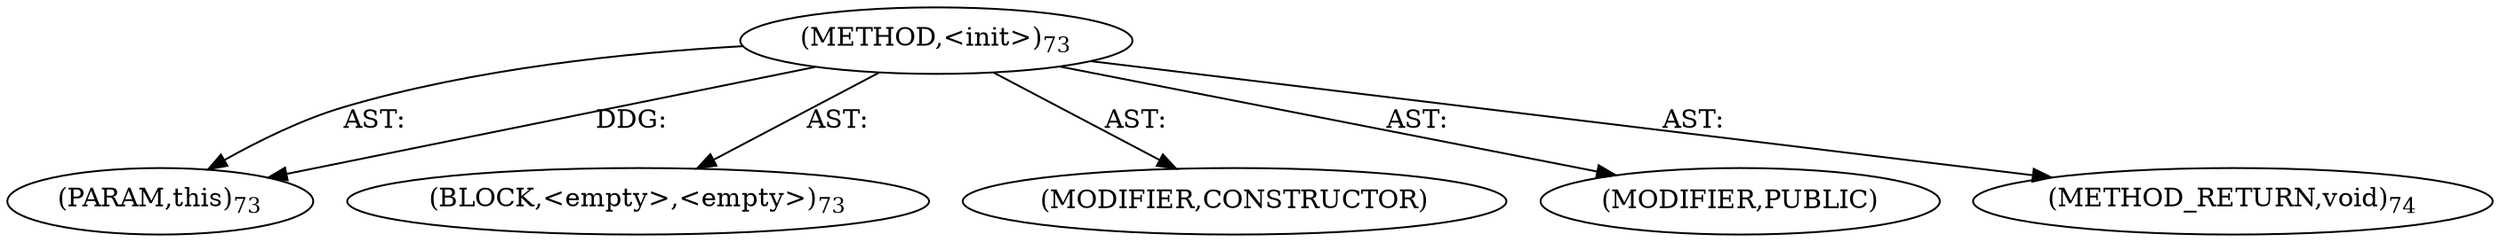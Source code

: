 digraph "&lt;init&gt;" {  
"111669149696" [label = <(METHOD,&lt;init&gt;)<SUB>73</SUB>> ]
"115964116994" [label = <(PARAM,this)<SUB>73</SUB>> ]
"25769803776" [label = <(BLOCK,&lt;empty&gt;,&lt;empty&gt;)<SUB>73</SUB>> ]
"133143986176" [label = <(MODIFIER,CONSTRUCTOR)> ]
"133143986177" [label = <(MODIFIER,PUBLIC)> ]
"128849018880" [label = <(METHOD_RETURN,void)<SUB>74</SUB>> ]
  "111669149696" -> "115964116994"  [ label = "AST: "] 
  "111669149696" -> "25769803776"  [ label = "AST: "] 
  "111669149696" -> "133143986176"  [ label = "AST: "] 
  "111669149696" -> "133143986177"  [ label = "AST: "] 
  "111669149696" -> "128849018880"  [ label = "AST: "] 
  "111669149696" -> "115964116994"  [ label = "DDG: "] 
}
